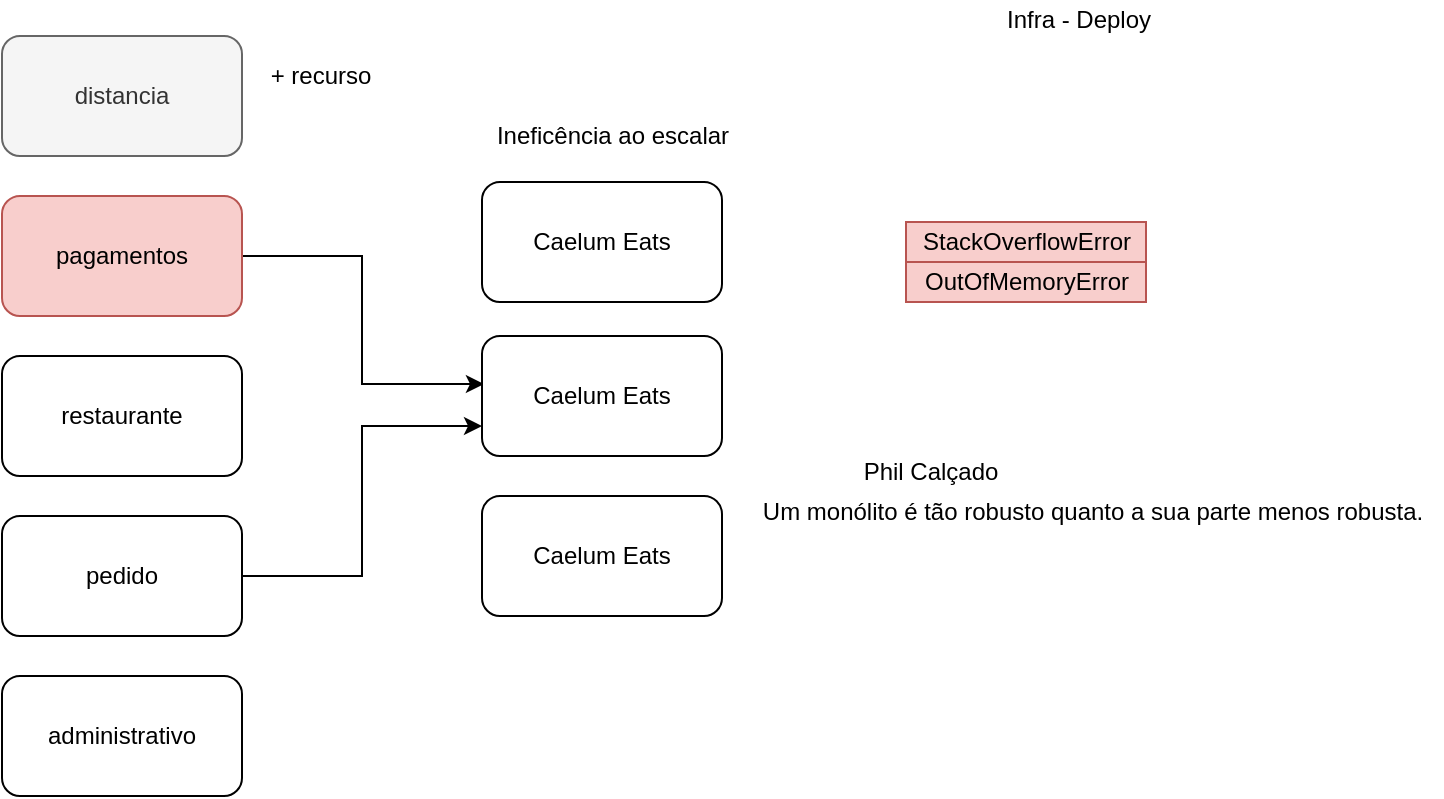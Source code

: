 <mxfile version="12.9.5" type="device"><diagram id="qX4Pw6auxLE5HPc0me3f" name="Page-1"><mxGraphModel dx="868" dy="497" grid="1" gridSize="10" guides="1" tooltips="1" connect="1" arrows="1" fold="1" page="1" pageScale="1" pageWidth="850" pageHeight="1100" math="0" shadow="0"><root><mxCell id="0"/><mxCell id="1" parent="0"/><mxCell id="pqwQJ8OE1P7YQ297Z90V-1" value="distancia" style="rounded=1;whiteSpace=wrap;html=1;fillColor=#f5f5f5;strokeColor=#666666;fontColor=#333333;" vertex="1" parent="1"><mxGeometry x="100" y="70" width="120" height="60" as="geometry"/></mxCell><mxCell id="pqwQJ8OE1P7YQ297Z90V-11" style="edgeStyle=orthogonalEdgeStyle;rounded=0;orthogonalLoop=1;jettySize=auto;html=1;exitX=1;exitY=0.5;exitDx=0;exitDy=0;entryX=0.008;entryY=0.4;entryDx=0;entryDy=0;entryPerimeter=0;" edge="1" parent="1" source="pqwQJ8OE1P7YQ297Z90V-2" target="pqwQJ8OE1P7YQ297Z90V-6"><mxGeometry relative="1" as="geometry"/></mxCell><mxCell id="pqwQJ8OE1P7YQ297Z90V-2" value="pagamentos" style="rounded=1;whiteSpace=wrap;html=1;fillColor=#f8cecc;strokeColor=#b85450;" vertex="1" parent="1"><mxGeometry x="100" y="150" width="120" height="60" as="geometry"/></mxCell><mxCell id="pqwQJ8OE1P7YQ297Z90V-3" value="restaurante" style="rounded=1;whiteSpace=wrap;html=1;" vertex="1" parent="1"><mxGeometry x="100" y="230" width="120" height="60" as="geometry"/></mxCell><mxCell id="pqwQJ8OE1P7YQ297Z90V-12" style="edgeStyle=orthogonalEdgeStyle;rounded=0;orthogonalLoop=1;jettySize=auto;html=1;exitX=1;exitY=0.5;exitDx=0;exitDy=0;entryX=0;entryY=0.75;entryDx=0;entryDy=0;" edge="1" parent="1" source="pqwQJ8OE1P7YQ297Z90V-4" target="pqwQJ8OE1P7YQ297Z90V-6"><mxGeometry relative="1" as="geometry"/></mxCell><mxCell id="pqwQJ8OE1P7YQ297Z90V-4" value="pedido" style="rounded=1;whiteSpace=wrap;html=1;" vertex="1" parent="1"><mxGeometry x="100" y="310" width="120" height="60" as="geometry"/></mxCell><mxCell id="pqwQJ8OE1P7YQ297Z90V-5" value="administrativo" style="rounded=1;whiteSpace=wrap;html=1;" vertex="1" parent="1"><mxGeometry x="100" y="390" width="120" height="60" as="geometry"/></mxCell><mxCell id="pqwQJ8OE1P7YQ297Z90V-6" value="Caelum Eats" style="rounded=1;whiteSpace=wrap;html=1;" vertex="1" parent="1"><mxGeometry x="340" y="220" width="120" height="60" as="geometry"/></mxCell><mxCell id="pqwQJ8OE1P7YQ297Z90V-14" value="Infra - Deploy" style="text;html=1;align=center;verticalAlign=middle;resizable=0;points=[];autosize=1;" vertex="1" parent="1"><mxGeometry x="593" y="52" width="90" height="20" as="geometry"/></mxCell><mxCell id="pqwQJ8OE1P7YQ297Z90V-15" value="StackOverflowError" style="text;html=1;align=center;verticalAlign=middle;resizable=0;points=[];autosize=1;fillColor=#f8cecc;strokeColor=#b85450;" vertex="1" parent="1"><mxGeometry x="552" y="163" width="120" height="20" as="geometry"/></mxCell><mxCell id="pqwQJ8OE1P7YQ297Z90V-16" value="OutOfMemoryError" style="text;html=1;align=center;verticalAlign=middle;resizable=0;points=[];autosize=1;fillColor=#f8cecc;strokeColor=#b85450;" vertex="1" parent="1"><mxGeometry x="552" y="183" width="120" height="20" as="geometry"/></mxCell><mxCell id="pqwQJ8OE1P7YQ297Z90V-21" value="Caelum Eats" style="rounded=1;whiteSpace=wrap;html=1;" vertex="1" parent="1"><mxGeometry x="340" y="300" width="120" height="60" as="geometry"/></mxCell><mxCell id="pqwQJ8OE1P7YQ297Z90V-22" value="Caelum Eats" style="rounded=1;whiteSpace=wrap;html=1;" vertex="1" parent="1"><mxGeometry x="340" y="143" width="120" height="60" as="geometry"/></mxCell><mxCell id="pqwQJ8OE1P7YQ297Z90V-23" value="+ recurso" style="text;html=1;align=center;verticalAlign=middle;resizable=0;points=[];autosize=1;" vertex="1" parent="1"><mxGeometry x="224" y="80" width="70" height="20" as="geometry"/></mxCell><mxCell id="pqwQJ8OE1P7YQ297Z90V-24" value="Ineficência ao escalar" style="text;html=1;align=center;verticalAlign=middle;resizable=0;points=[];autosize=1;" vertex="1" parent="1"><mxGeometry x="340" y="110" width="130" height="20" as="geometry"/></mxCell><mxCell id="pqwQJ8OE1P7YQ297Z90V-25" value="Phil Calçado" style="text;html=1;align=center;verticalAlign=middle;resizable=0;points=[];autosize=1;" vertex="1" parent="1"><mxGeometry x="524" y="278" width="80" height="20" as="geometry"/></mxCell><mxCell id="pqwQJ8OE1P7YQ297Z90V-26" value="Um monólito é tão robusto quanto a sua parte menos robusta." style="text;html=1;align=center;verticalAlign=middle;resizable=0;points=[];autosize=1;" vertex="1" parent="1"><mxGeometry x="470" y="298" width="350" height="20" as="geometry"/></mxCell></root></mxGraphModel></diagram></mxfile>